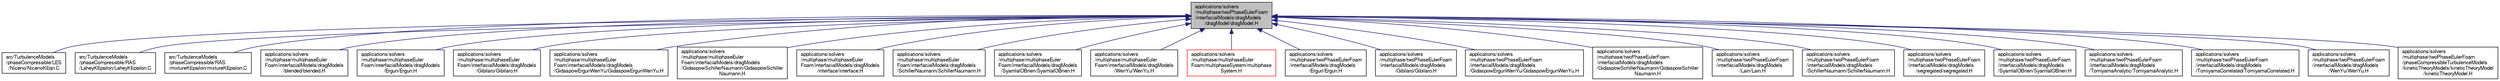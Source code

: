 digraph "applications/solvers/multiphase/twoPhaseEulerFoam/interfacialModels/dragModels/dragModel/dragModel.H"
{
  bgcolor="transparent";
  edge [fontname="FreeSans",fontsize="10",labelfontname="FreeSans",labelfontsize="10"];
  node [fontname="FreeSans",fontsize="10",shape=record];
  Node300 [label="applications/solvers\l/multiphase/twoPhaseEulerFoam\l/interfacialModels/dragModels\l/dragModel/dragModel.H",height=0.2,width=0.4,color="black", fillcolor="grey75", style="filled", fontcolor="black"];
  Node300 -> Node301 [dir="back",color="midnightblue",fontsize="10",style="solid",fontname="FreeSans"];
  Node301 [label="src/TurbulenceModels\l/phaseCompressible/LES\l/Niceno/NicenoKEqn.C",height=0.2,width=0.4,color="black",URL="$a17723.html"];
  Node300 -> Node302 [dir="back",color="midnightblue",fontsize="10",style="solid",fontname="FreeSans"];
  Node302 [label="src/TurbulenceModels\l/phaseCompressible/RAS\l/LaheyKEpsilon/LaheyKEpsilon.C",height=0.2,width=0.4,color="black",URL="$a17747.html"];
  Node300 -> Node303 [dir="back",color="midnightblue",fontsize="10",style="solid",fontname="FreeSans"];
  Node303 [label="src/TurbulenceModels\l/phaseCompressible/RAS\l/mixtureKEpsilon/mixtureKEpsilon.C",height=0.2,width=0.4,color="black",URL="$a17753.html"];
  Node300 -> Node304 [dir="back",color="midnightblue",fontsize="10",style="solid",fontname="FreeSans"];
  Node304 [label="applications/solvers\l/multiphase/multiphaseEuler\lFoam/interfacialModels/dragModels\l/blended/blended.H",height=0.2,width=0.4,color="black",URL="$a39383.html"];
  Node300 -> Node305 [dir="back",color="midnightblue",fontsize="10",style="solid",fontname="FreeSans"];
  Node305 [label="applications/solvers\l/multiphase/multiphaseEuler\lFoam/interfacialModels/dragModels\l/Ergun/Ergun.H",height=0.2,width=0.4,color="black",URL="$a38630.html"];
  Node300 -> Node306 [dir="back",color="midnightblue",fontsize="10",style="solid",fontname="FreeSans"];
  Node306 [label="applications/solvers\l/multiphase/multiphaseEuler\lFoam/interfacialModels/dragModels\l/Gibilaro/Gibilaro.H",height=0.2,width=0.4,color="black",URL="$a38642.html"];
  Node300 -> Node307 [dir="back",color="midnightblue",fontsize="10",style="solid",fontname="FreeSans"];
  Node307 [label="applications/solvers\l/multiphase/multiphaseEuler\lFoam/interfacialModels/dragModels\l/GidaspowErgunWenYu/GidaspowErgunWenYu.H",height=0.2,width=0.4,color="black",URL="$a38654.html"];
  Node300 -> Node308 [dir="back",color="midnightblue",fontsize="10",style="solid",fontname="FreeSans"];
  Node308 [label="applications/solvers\l/multiphase/multiphaseEuler\lFoam/interfacialModels/dragModels\l/GidaspowSchillerNaumann/GidaspowSchiller\lNaumann.H",height=0.2,width=0.4,color="black",URL="$a38666.html"];
  Node300 -> Node309 [dir="back",color="midnightblue",fontsize="10",style="solid",fontname="FreeSans"];
  Node309 [label="applications/solvers\l/multiphase/multiphaseEuler\lFoam/interfacialModels/dragModels\l/interface/interface.H",height=0.2,width=0.4,color="black",URL="$a20486.html"];
  Node300 -> Node310 [dir="back",color="midnightblue",fontsize="10",style="solid",fontname="FreeSans"];
  Node310 [label="applications/solvers\l/multiphase/multiphaseEuler\lFoam/interfacialModels/dragModels\l/SchillerNaumann/SchillerNaumann.H",height=0.2,width=0.4,color="black",URL="$a38678.html"];
  Node300 -> Node311 [dir="back",color="midnightblue",fontsize="10",style="solid",fontname="FreeSans"];
  Node311 [label="applications/solvers\l/multiphase/multiphaseEuler\lFoam/interfacialModels/dragModels\l/SyamlalOBrien/SyamlalOBrien.H",height=0.2,width=0.4,color="black",URL="$a38690.html"];
  Node300 -> Node312 [dir="back",color="midnightblue",fontsize="10",style="solid",fontname="FreeSans"];
  Node312 [label="applications/solvers\l/multiphase/multiphaseEuler\lFoam/interfacialModels/dragModels\l/WenYu/WenYu.H",height=0.2,width=0.4,color="black",URL="$a38702.html"];
  Node300 -> Node313 [dir="back",color="midnightblue",fontsize="10",style="solid",fontname="FreeSans"];
  Node313 [label="applications/solvers\l/multiphase/multiphaseEuler\lFoam/multiphaseSystem/multiphase\lSystem.H",height=0.2,width=0.4,color="red",URL="$a20540.html"];
  Node300 -> Node315 [dir="back",color="midnightblue",fontsize="10",style="solid",fontname="FreeSans"];
  Node315 [label="applications/solvers\l/multiphase/twoPhaseEulerFoam\l/interfacialModels/dragModels\l/Ergun/Ergun.H",height=0.2,width=0.4,color="black",URL="$a38633.html"];
  Node300 -> Node316 [dir="back",color="midnightblue",fontsize="10",style="solid",fontname="FreeSans"];
  Node316 [label="applications/solvers\l/multiphase/twoPhaseEulerFoam\l/interfacialModels/dragModels\l/Gibilaro/Gibilaro.H",height=0.2,width=0.4,color="black",URL="$a38645.html"];
  Node300 -> Node317 [dir="back",color="midnightblue",fontsize="10",style="solid",fontname="FreeSans"];
  Node317 [label="applications/solvers\l/multiphase/twoPhaseEulerFoam\l/interfacialModels/dragModels\l/GidaspowErgunWenYu/GidaspowErgunWenYu.H",height=0.2,width=0.4,color="black",URL="$a38657.html"];
  Node300 -> Node318 [dir="back",color="midnightblue",fontsize="10",style="solid",fontname="FreeSans"];
  Node318 [label="applications/solvers\l/multiphase/twoPhaseEulerFoam\l/interfacialModels/dragModels\l/GidaspowSchillerNaumann/GidaspowSchiller\lNaumann.H",height=0.2,width=0.4,color="black",URL="$a38669.html"];
  Node300 -> Node319 [dir="back",color="midnightblue",fontsize="10",style="solid",fontname="FreeSans"];
  Node319 [label="applications/solvers\l/multiphase/twoPhaseEulerFoam\l/interfacialModels/dragModels\l/Lain/Lain.H",height=0.2,width=0.4,color="black",URL="$a20627.html"];
  Node300 -> Node320 [dir="back",color="midnightblue",fontsize="10",style="solid",fontname="FreeSans"];
  Node320 [label="applications/solvers\l/multiphase/twoPhaseEulerFoam\l/interfacialModels/dragModels\l/SchillerNaumann/SchillerNaumann.H",height=0.2,width=0.4,color="black",URL="$a38681.html"];
  Node300 -> Node321 [dir="back",color="midnightblue",fontsize="10",style="solid",fontname="FreeSans"];
  Node321 [label="applications/solvers\l/multiphase/twoPhaseEulerFoam\l/interfacialModels/dragModels\l/segregated/segregated.H",height=0.2,width=0.4,color="black",URL="$a20633.html"];
  Node300 -> Node322 [dir="back",color="midnightblue",fontsize="10",style="solid",fontname="FreeSans"];
  Node322 [label="applications/solvers\l/multiphase/twoPhaseEulerFoam\l/interfacialModels/dragModels\l/SyamlalOBrien/SyamlalOBrien.H",height=0.2,width=0.4,color="black",URL="$a38693.html"];
  Node300 -> Node323 [dir="back",color="midnightblue",fontsize="10",style="solid",fontname="FreeSans"];
  Node323 [label="applications/solvers\l/multiphase/twoPhaseEulerFoam\l/interfacialModels/dragModels\l/TomiyamaAnalytic/TomiyamaAnalytic.H",height=0.2,width=0.4,color="black",URL="$a20639.html"];
  Node300 -> Node324 [dir="back",color="midnightblue",fontsize="10",style="solid",fontname="FreeSans"];
  Node324 [label="applications/solvers\l/multiphase/twoPhaseEulerFoam\l/interfacialModels/dragModels\l/TomiyamaCorrelated/TomiyamaCorrelated.H",height=0.2,width=0.4,color="black",URL="$a20645.html"];
  Node300 -> Node325 [dir="back",color="midnightblue",fontsize="10",style="solid",fontname="FreeSans"];
  Node325 [label="applications/solvers\l/multiphase/twoPhaseEulerFoam\l/interfacialModels/dragModels\l/WenYu/WenYu.H",height=0.2,width=0.4,color="black",URL="$a38705.html"];
  Node300 -> Node326 [dir="back",color="midnightblue",fontsize="10",style="solid",fontname="FreeSans"];
  Node326 [label="applications/solvers\l/multiphase/twoPhaseEulerFoam\l/phaseCompressibleTurbulenceModels\l/kineticTheoryModels/kineticTheoryModel\l/kineticTheoryModel.H",height=0.2,width=0.4,color="black",URL="$a20891.html"];
}
